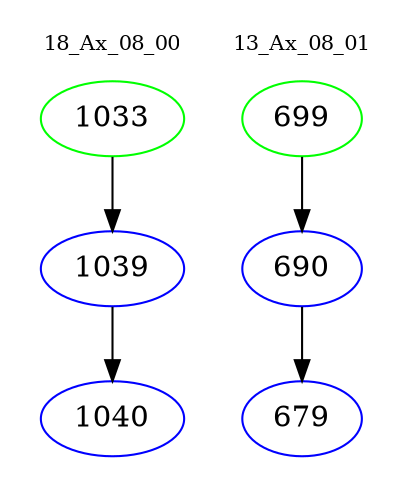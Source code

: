 digraph{
subgraph cluster_0 {
color = white
label = "18_Ax_08_00";
fontsize=10;
T0_1033 [label="1033", color="green"]
T0_1033 -> T0_1039 [color="black"]
T0_1039 [label="1039", color="blue"]
T0_1039 -> T0_1040 [color="black"]
T0_1040 [label="1040", color="blue"]
}
subgraph cluster_1 {
color = white
label = "13_Ax_08_01";
fontsize=10;
T1_699 [label="699", color="green"]
T1_699 -> T1_690 [color="black"]
T1_690 [label="690", color="blue"]
T1_690 -> T1_679 [color="black"]
T1_679 [label="679", color="blue"]
}
}
